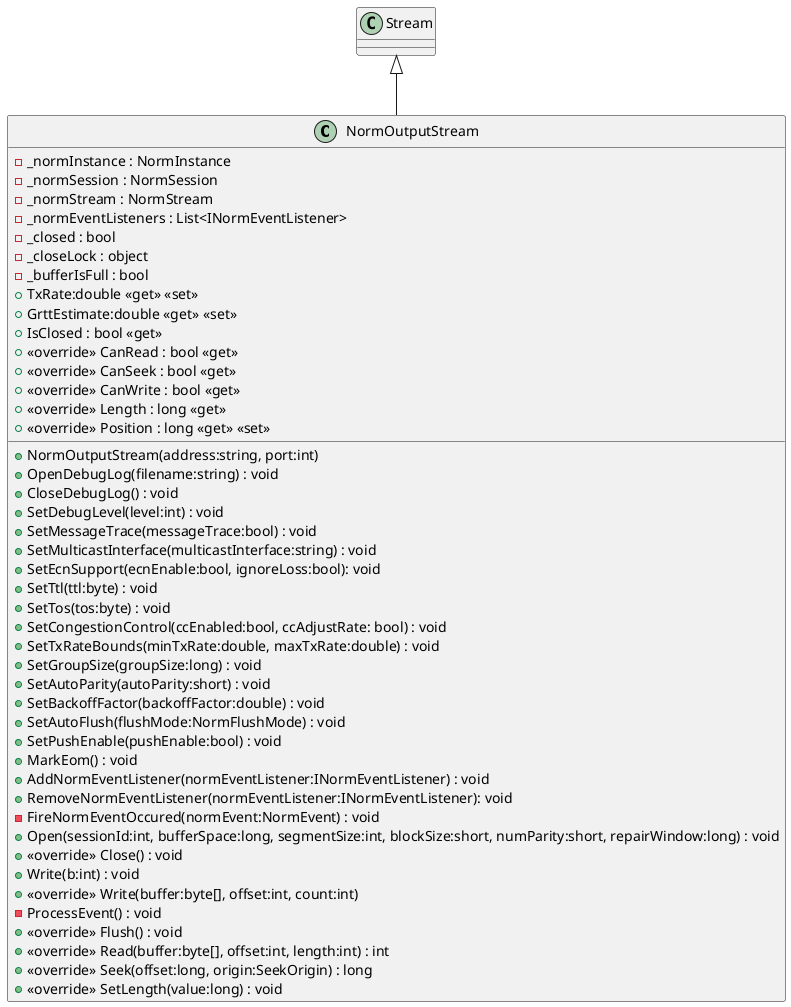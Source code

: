 @startuml
class NormOutputStream {
    - _normInstance : NormInstance
    - _normSession : NormSession
    - _normStream : NormStream
    - _normEventListeners : List<INormEventListener>
    - _closed : bool
    - _closeLock : object
    - _bufferIsFull : bool
    + NormOutputStream(address:string, port:int)
    + OpenDebugLog(filename:string) : void
    + CloseDebugLog() : void
    + SetDebugLevel(level:int) : void
    + SetMessageTrace(messageTrace:bool) : void
    + SetMulticastInterface(multicastInterface:string) : void
    + SetEcnSupport(ecnEnable:bool, ignoreLoss:bool): void
    + SetTtl(ttl:byte) : void
    + SetTos(tos:byte) : void
    + SetCongestionControl(ccEnabled:bool, ccAdjustRate: bool) : void
    + SetTxRateBounds(minTxRate:double, maxTxRate:double) : void
    + TxRate:double <<get>> <<set>>
    + GrttEstimate:double <<get>> <<set>>
    + SetGroupSize(groupSize:long) : void
    + SetAutoParity(autoParity:short) : void
    + SetBackoffFactor(backoffFactor:double) : void
    + SetAutoFlush(flushMode:NormFlushMode) : void
    + SetPushEnable(pushEnable:bool) : void
    + MarkEom() : void
    + AddNormEventListener(normEventListener:INormEventListener) : void
    + RemoveNormEventListener(normEventListener:INormEventListener): void
    - FireNormEventOccured(normEvent:NormEvent) : void
    + Open(sessionId:int, bufferSpace:long, segmentSize:int, blockSize:short, numParity:short, repairWindow:long) : void
    + <<override>> Close() : void
    + IsClosed : bool <<get>>
    + Write(b:int) : void
    + <<override>> Write(buffer:byte[], offset:int, count:int)
    - ProcessEvent() : void
    + <<override>> Flush() : void
    + <<override>> Read(buffer:byte[], offset:int, length:int) : int
    + <<override>> Seek(offset:long, origin:SeekOrigin) : long
    + <<override>> SetLength(value:long) : void
    + <<override>> CanRead : bool <<get>>
    + <<override>> CanSeek : bool <<get>>
    + <<override>> CanWrite : bool <<get>>
    + <<override>> Length : long <<get>>
    + <<override>> Position : long <<get>> <<set>>
}
Stream <|-- NormOutputStream
@enduml